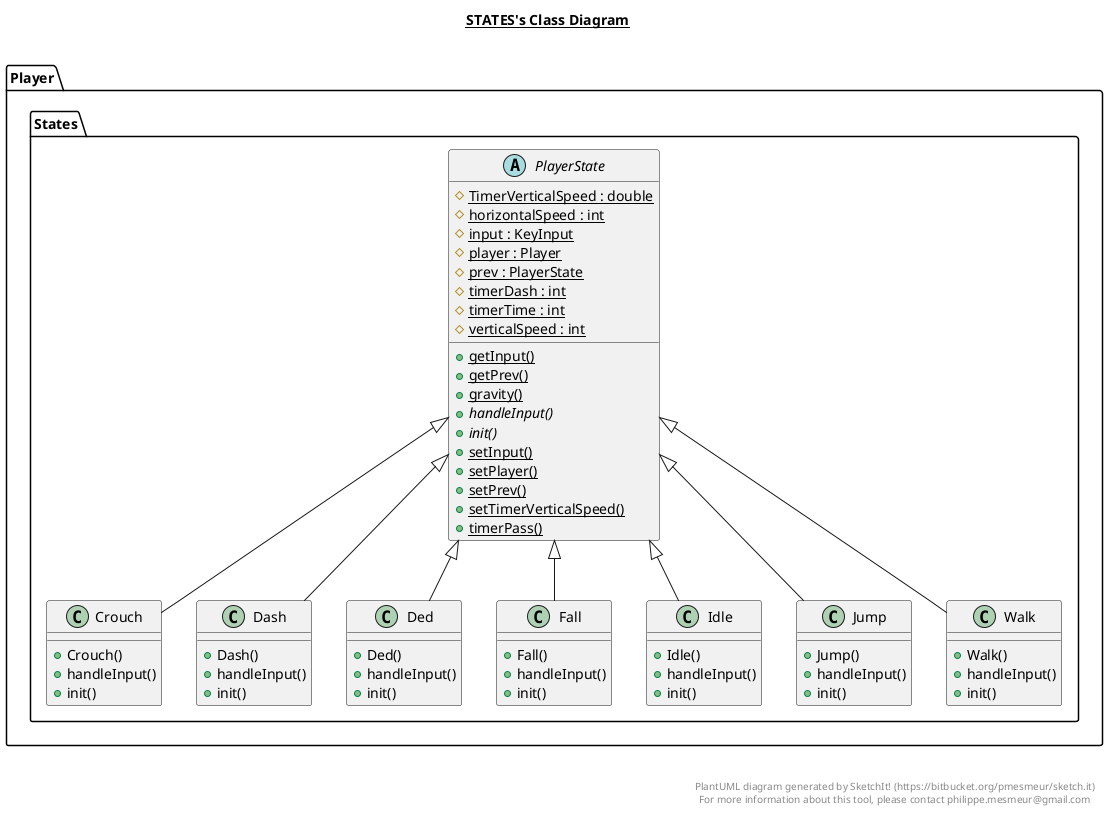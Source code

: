 @startuml

title __STATES's Class Diagram__\n

  namespace Player {
    namespace States {
      class Player.States.Crouch {
          + Crouch()
          + handleInput()
          + init()
      }
    }
  }
  

  namespace Player {
    namespace States {
      class Player.States.Dash {
          + Dash()
          + handleInput()
          + init()
      }
    }
  }
  

  namespace Player {
    namespace States {
      class Player.States.Ded {
          + Ded()
          + handleInput()
          + init()
      }
    }
  }
  

  namespace Player {
    namespace States {
      class Player.States.Fall {
          + Fall()
          + handleInput()
          + init()
      }
    }
  }
  

  namespace Player {
    namespace States {
      class Player.States.Idle {
          + Idle()
          + handleInput()
          + init()
      }
    }
  }
  

  namespace Player {
    namespace States {
      class Player.States.Jump {
          + Jump()
          + handleInput()
          + init()
      }
    }
  }
  

  namespace Player {
    namespace States {
      abstract class Player.States.PlayerState {
          {static} # TimerVerticalSpeed : double
          {static} # horizontalSpeed : int
          {static} # input : KeyInput
          {static} # player : Player
          {static} # prev : PlayerState
          {static} # timerDash : int
          {static} # timerTime : int
          {static} # verticalSpeed : int
          {static} + getInput()
          {static} + getPrev()
          {static} + gravity()
          {abstract} + handleInput()
          {abstract} + init()
          {static} + setInput()
          {static} + setPlayer()
          {static} + setPrev()
          {static} + setTimerVerticalSpeed()
          {static} + timerPass()
      }
    }
  }
  

  namespace Player {
    namespace States {
      class Player.States.Walk {
          + Walk()
          + handleInput()
          + init()
      }
    }
  }
  

  Player.States.Crouch -up-|> Player.States.PlayerState
  Player.States.Dash -up-|> Player.States.PlayerState
  Player.States.Ded -up-|> Player.States.PlayerState
  Player.States.Fall -up-|> Player.States.PlayerState
  Player.States.Idle -up-|> Player.States.PlayerState
  Player.States.Jump -up-|> Player.States.PlayerState
  Player.States.Walk -up-|> Player.States.PlayerState


right footer


PlantUML diagram generated by SketchIt! (https://bitbucket.org/pmesmeur/sketch.it)
For more information about this tool, please contact philippe.mesmeur@gmail.com
endfooter

@enduml
